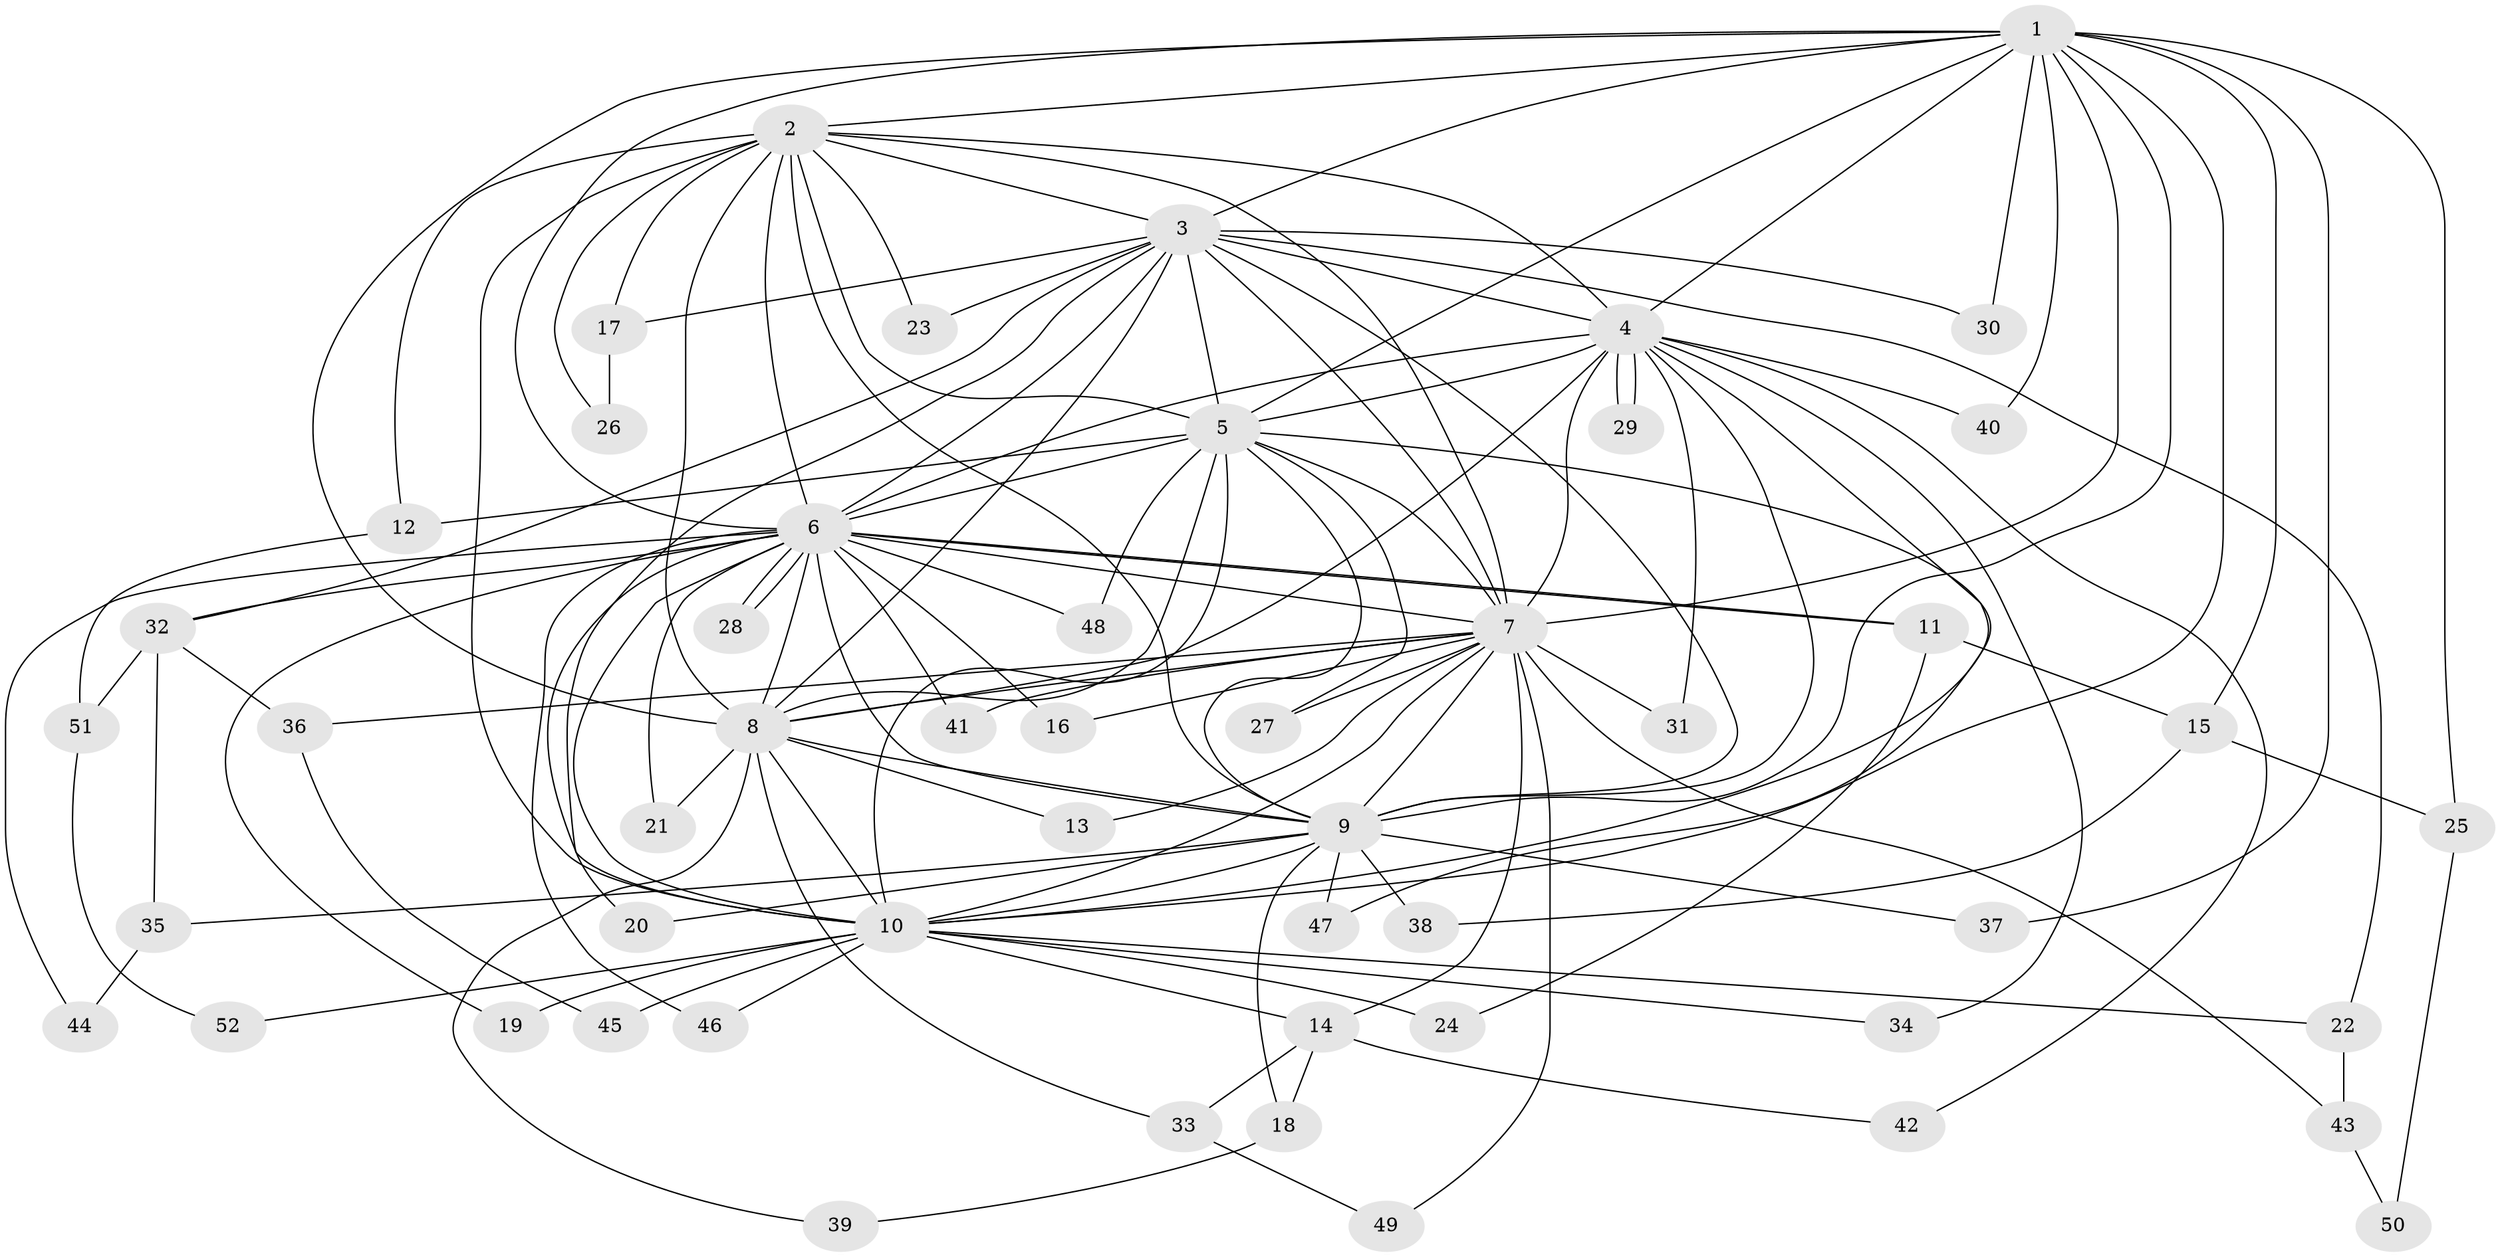 // coarse degree distribution, {12: 0.02631578947368421, 14: 0.02631578947368421, 15: 0.02631578947368421, 18: 0.02631578947368421, 16: 0.02631578947368421, 11: 0.02631578947368421, 13: 0.02631578947368421, 3: 0.18421052631578946, 2: 0.5, 5: 0.02631578947368421, 1: 0.07894736842105263, 6: 0.02631578947368421}
// Generated by graph-tools (version 1.1) at 2025/41/03/06/25 10:41:32]
// undirected, 52 vertices, 129 edges
graph export_dot {
graph [start="1"]
  node [color=gray90,style=filled];
  1;
  2;
  3;
  4;
  5;
  6;
  7;
  8;
  9;
  10;
  11;
  12;
  13;
  14;
  15;
  16;
  17;
  18;
  19;
  20;
  21;
  22;
  23;
  24;
  25;
  26;
  27;
  28;
  29;
  30;
  31;
  32;
  33;
  34;
  35;
  36;
  37;
  38;
  39;
  40;
  41;
  42;
  43;
  44;
  45;
  46;
  47;
  48;
  49;
  50;
  51;
  52;
  1 -- 2;
  1 -- 3;
  1 -- 4;
  1 -- 5;
  1 -- 6;
  1 -- 7;
  1 -- 8;
  1 -- 9;
  1 -- 10;
  1 -- 15;
  1 -- 25;
  1 -- 30;
  1 -- 37;
  1 -- 40;
  2 -- 3;
  2 -- 4;
  2 -- 5;
  2 -- 6;
  2 -- 7;
  2 -- 8;
  2 -- 9;
  2 -- 10;
  2 -- 12;
  2 -- 17;
  2 -- 23;
  2 -- 26;
  3 -- 4;
  3 -- 5;
  3 -- 6;
  3 -- 7;
  3 -- 8;
  3 -- 9;
  3 -- 10;
  3 -- 17;
  3 -- 22;
  3 -- 23;
  3 -- 30;
  3 -- 32;
  4 -- 5;
  4 -- 6;
  4 -- 7;
  4 -- 8;
  4 -- 9;
  4 -- 10;
  4 -- 29;
  4 -- 29;
  4 -- 31;
  4 -- 34;
  4 -- 40;
  4 -- 42;
  5 -- 6;
  5 -- 7;
  5 -- 8;
  5 -- 9;
  5 -- 10;
  5 -- 12;
  5 -- 27;
  5 -- 47;
  5 -- 48;
  6 -- 7;
  6 -- 8;
  6 -- 9;
  6 -- 10;
  6 -- 11;
  6 -- 11;
  6 -- 16;
  6 -- 19;
  6 -- 20;
  6 -- 21;
  6 -- 28;
  6 -- 28;
  6 -- 32;
  6 -- 41;
  6 -- 44;
  6 -- 46;
  6 -- 48;
  7 -- 8;
  7 -- 9;
  7 -- 10;
  7 -- 13;
  7 -- 14;
  7 -- 16;
  7 -- 27;
  7 -- 31;
  7 -- 36;
  7 -- 41;
  7 -- 43;
  7 -- 49;
  8 -- 9;
  8 -- 10;
  8 -- 13;
  8 -- 21;
  8 -- 33;
  8 -- 39;
  9 -- 10;
  9 -- 18;
  9 -- 20;
  9 -- 35;
  9 -- 37;
  9 -- 38;
  9 -- 47;
  10 -- 14;
  10 -- 19;
  10 -- 22;
  10 -- 24;
  10 -- 34;
  10 -- 45;
  10 -- 46;
  10 -- 52;
  11 -- 15;
  11 -- 24;
  12 -- 51;
  14 -- 18;
  14 -- 33;
  14 -- 42;
  15 -- 25;
  15 -- 38;
  17 -- 26;
  18 -- 39;
  22 -- 43;
  25 -- 50;
  32 -- 35;
  32 -- 36;
  32 -- 51;
  33 -- 49;
  35 -- 44;
  36 -- 45;
  43 -- 50;
  51 -- 52;
}
